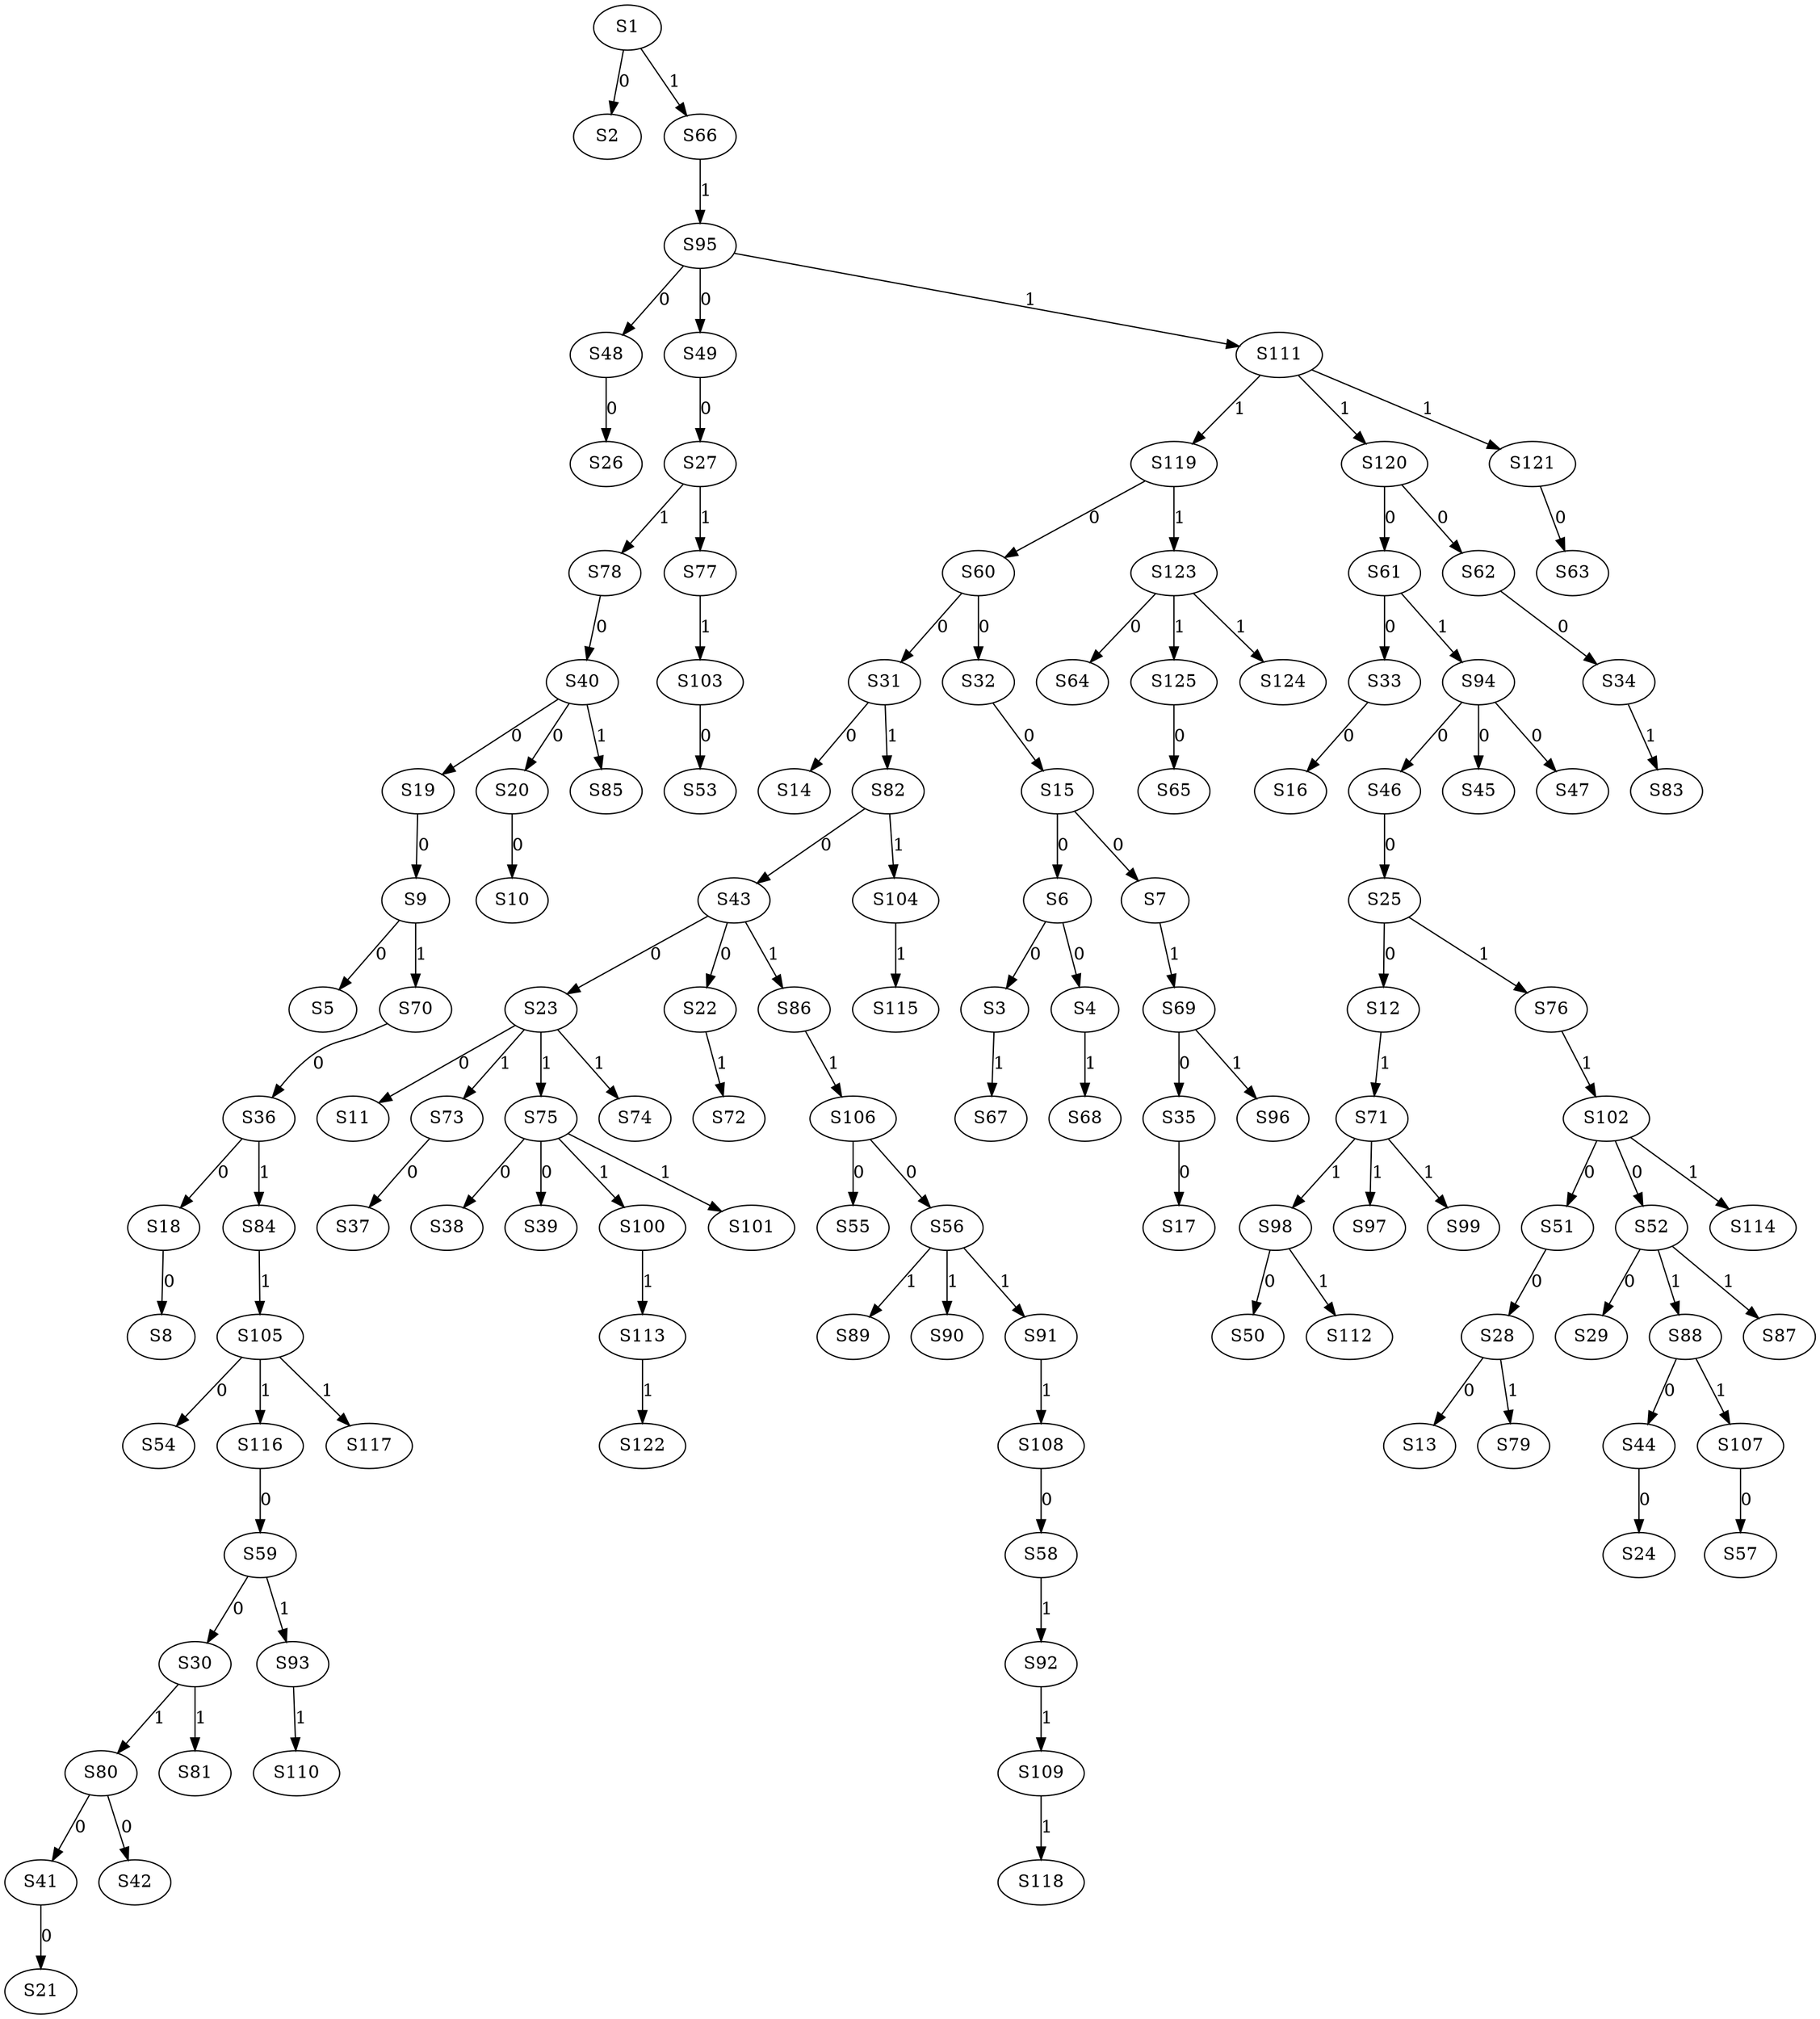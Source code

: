 strict digraph {
	S1 -> S2 [ label = 0 ];
	S6 -> S3 [ label = 0 ];
	S6 -> S4 [ label = 0 ];
	S9 -> S5 [ label = 0 ];
	S15 -> S6 [ label = 0 ];
	S15 -> S7 [ label = 0 ];
	S18 -> S8 [ label = 0 ];
	S19 -> S9 [ label = 0 ];
	S20 -> S10 [ label = 0 ];
	S23 -> S11 [ label = 0 ];
	S25 -> S12 [ label = 0 ];
	S28 -> S13 [ label = 0 ];
	S31 -> S14 [ label = 0 ];
	S32 -> S15 [ label = 0 ];
	S33 -> S16 [ label = 0 ];
	S35 -> S17 [ label = 0 ];
	S36 -> S18 [ label = 0 ];
	S40 -> S19 [ label = 0 ];
	S40 -> S20 [ label = 0 ];
	S41 -> S21 [ label = 0 ];
	S43 -> S22 [ label = 0 ];
	S43 -> S23 [ label = 0 ];
	S44 -> S24 [ label = 0 ];
	S46 -> S25 [ label = 0 ];
	S48 -> S26 [ label = 0 ];
	S49 -> S27 [ label = 0 ];
	S51 -> S28 [ label = 0 ];
	S52 -> S29 [ label = 0 ];
	S59 -> S30 [ label = 0 ];
	S60 -> S31 [ label = 0 ];
	S60 -> S32 [ label = 0 ];
	S61 -> S33 [ label = 0 ];
	S62 -> S34 [ label = 0 ];
	S69 -> S35 [ label = 0 ];
	S70 -> S36 [ label = 0 ];
	S73 -> S37 [ label = 0 ];
	S75 -> S38 [ label = 0 ];
	S75 -> S39 [ label = 0 ];
	S78 -> S40 [ label = 0 ];
	S80 -> S41 [ label = 0 ];
	S80 -> S42 [ label = 0 ];
	S82 -> S43 [ label = 0 ];
	S88 -> S44 [ label = 0 ];
	S94 -> S45 [ label = 0 ];
	S94 -> S46 [ label = 0 ];
	S94 -> S47 [ label = 0 ];
	S95 -> S48 [ label = 0 ];
	S95 -> S49 [ label = 0 ];
	S98 -> S50 [ label = 0 ];
	S102 -> S51 [ label = 0 ];
	S102 -> S52 [ label = 0 ];
	S103 -> S53 [ label = 0 ];
	S105 -> S54 [ label = 0 ];
	S106 -> S55 [ label = 0 ];
	S106 -> S56 [ label = 0 ];
	S107 -> S57 [ label = 0 ];
	S108 -> S58 [ label = 0 ];
	S116 -> S59 [ label = 0 ];
	S119 -> S60 [ label = 0 ];
	S120 -> S61 [ label = 0 ];
	S120 -> S62 [ label = 0 ];
	S121 -> S63 [ label = 0 ];
	S123 -> S64 [ label = 0 ];
	S125 -> S65 [ label = 0 ];
	S1 -> S66 [ label = 1 ];
	S3 -> S67 [ label = 1 ];
	S4 -> S68 [ label = 1 ];
	S7 -> S69 [ label = 1 ];
	S9 -> S70 [ label = 1 ];
	S12 -> S71 [ label = 1 ];
	S22 -> S72 [ label = 1 ];
	S23 -> S73 [ label = 1 ];
	S23 -> S74 [ label = 1 ];
	S23 -> S75 [ label = 1 ];
	S25 -> S76 [ label = 1 ];
	S27 -> S77 [ label = 1 ];
	S27 -> S78 [ label = 1 ];
	S28 -> S79 [ label = 1 ];
	S30 -> S80 [ label = 1 ];
	S30 -> S81 [ label = 1 ];
	S31 -> S82 [ label = 1 ];
	S34 -> S83 [ label = 1 ];
	S36 -> S84 [ label = 1 ];
	S40 -> S85 [ label = 1 ];
	S43 -> S86 [ label = 1 ];
	S52 -> S87 [ label = 1 ];
	S52 -> S88 [ label = 1 ];
	S56 -> S89 [ label = 1 ];
	S56 -> S90 [ label = 1 ];
	S56 -> S91 [ label = 1 ];
	S58 -> S92 [ label = 1 ];
	S59 -> S93 [ label = 1 ];
	S61 -> S94 [ label = 1 ];
	S66 -> S95 [ label = 1 ];
	S69 -> S96 [ label = 1 ];
	S71 -> S97 [ label = 1 ];
	S71 -> S98 [ label = 1 ];
	S71 -> S99 [ label = 1 ];
	S75 -> S100 [ label = 1 ];
	S75 -> S101 [ label = 1 ];
	S76 -> S102 [ label = 1 ];
	S77 -> S103 [ label = 1 ];
	S82 -> S104 [ label = 1 ];
	S84 -> S105 [ label = 1 ];
	S86 -> S106 [ label = 1 ];
	S88 -> S107 [ label = 1 ];
	S91 -> S108 [ label = 1 ];
	S92 -> S109 [ label = 1 ];
	S93 -> S110 [ label = 1 ];
	S95 -> S111 [ label = 1 ];
	S98 -> S112 [ label = 1 ];
	S100 -> S113 [ label = 1 ];
	S102 -> S114 [ label = 1 ];
	S104 -> S115 [ label = 1 ];
	S105 -> S116 [ label = 1 ];
	S105 -> S117 [ label = 1 ];
	S109 -> S118 [ label = 1 ];
	S111 -> S119 [ label = 1 ];
	S111 -> S120 [ label = 1 ];
	S111 -> S121 [ label = 1 ];
	S113 -> S122 [ label = 1 ];
	S119 -> S123 [ label = 1 ];
	S123 -> S124 [ label = 1 ];
	S123 -> S125 [ label = 1 ];
}